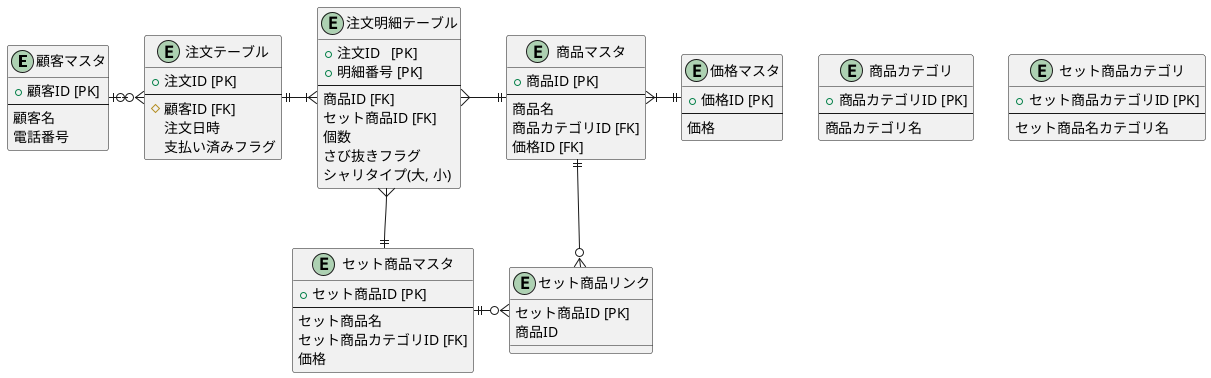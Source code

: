 @startuml


entity "顧客マスタ" as customer {
  + 顧客ID [PK]
  --
  顧客名
  電話番号
}

entity "注文テーブル" as order {
  + 注文ID [PK]
  --
  # 顧客ID [FK]
  注文日時
  支払い済みフラグ
}

entity "注文明細テーブル" as order_detail {
  + 注文ID   [PK]
  + 明細番号 [PK]
  --
  商品ID [FK]
  セット商品ID [FK]
  個数
  さび抜きフラグ
  シャリタイプ(大, 小)
}

/'
  お好みすし
'/
entity "商品マスタ" as product {
  + 商品ID [PK]
  --
  商品名
  商品カテゴリID [FK]
  価格ID [FK]
}

/'
  商品カテゴリ
  例:お好みすし, デザート
'/
entity "商品カテゴリ" as product_category {
  + 商品カテゴリID [PK]
  --
  商品カテゴリ名
}

/'
  セットメニュー
'/
entity "セット商品マスタ" as set_product {
  + セット商品ID [PK]
  --
  セット商品名
  セット商品カテゴリID [FK]
  価格
}

/'
  セット商品のカテゴリ名
  例:盛り込み、にぎり
'/
entity "セット商品カテゴリ" as set_product_category {
  + セット商品カテゴリID [PK]
  --
  セット商品名カテゴリ名
}

/'
  セットメニューと寿司ネタを紐付ける
'/
entity "セット商品リンク" as set_product_link {
  セット商品ID [PK]
  商品ID
}

entity "価格マスタ" as price {
  + 価格ID [PK]
  --
  価格
}

/'
関係性
------   :1
----||   :1 and only 1
----o|   :0 or 1
-----{   :many
----|{   :1 or more
----o{   :0 or many

entityの位置
ri ...right
le ...left
do ...down
'/
customer       |o-ri-o{     order
order          ||-ri-|{     order_detail
order_detail   }-ri-||      product
order_detail   }-do-||      set_product
product        ||-do-o{     set_product_link
set_product    ||-ri-o{     set_product_link
product        }|-ri-||     price

@enduml

